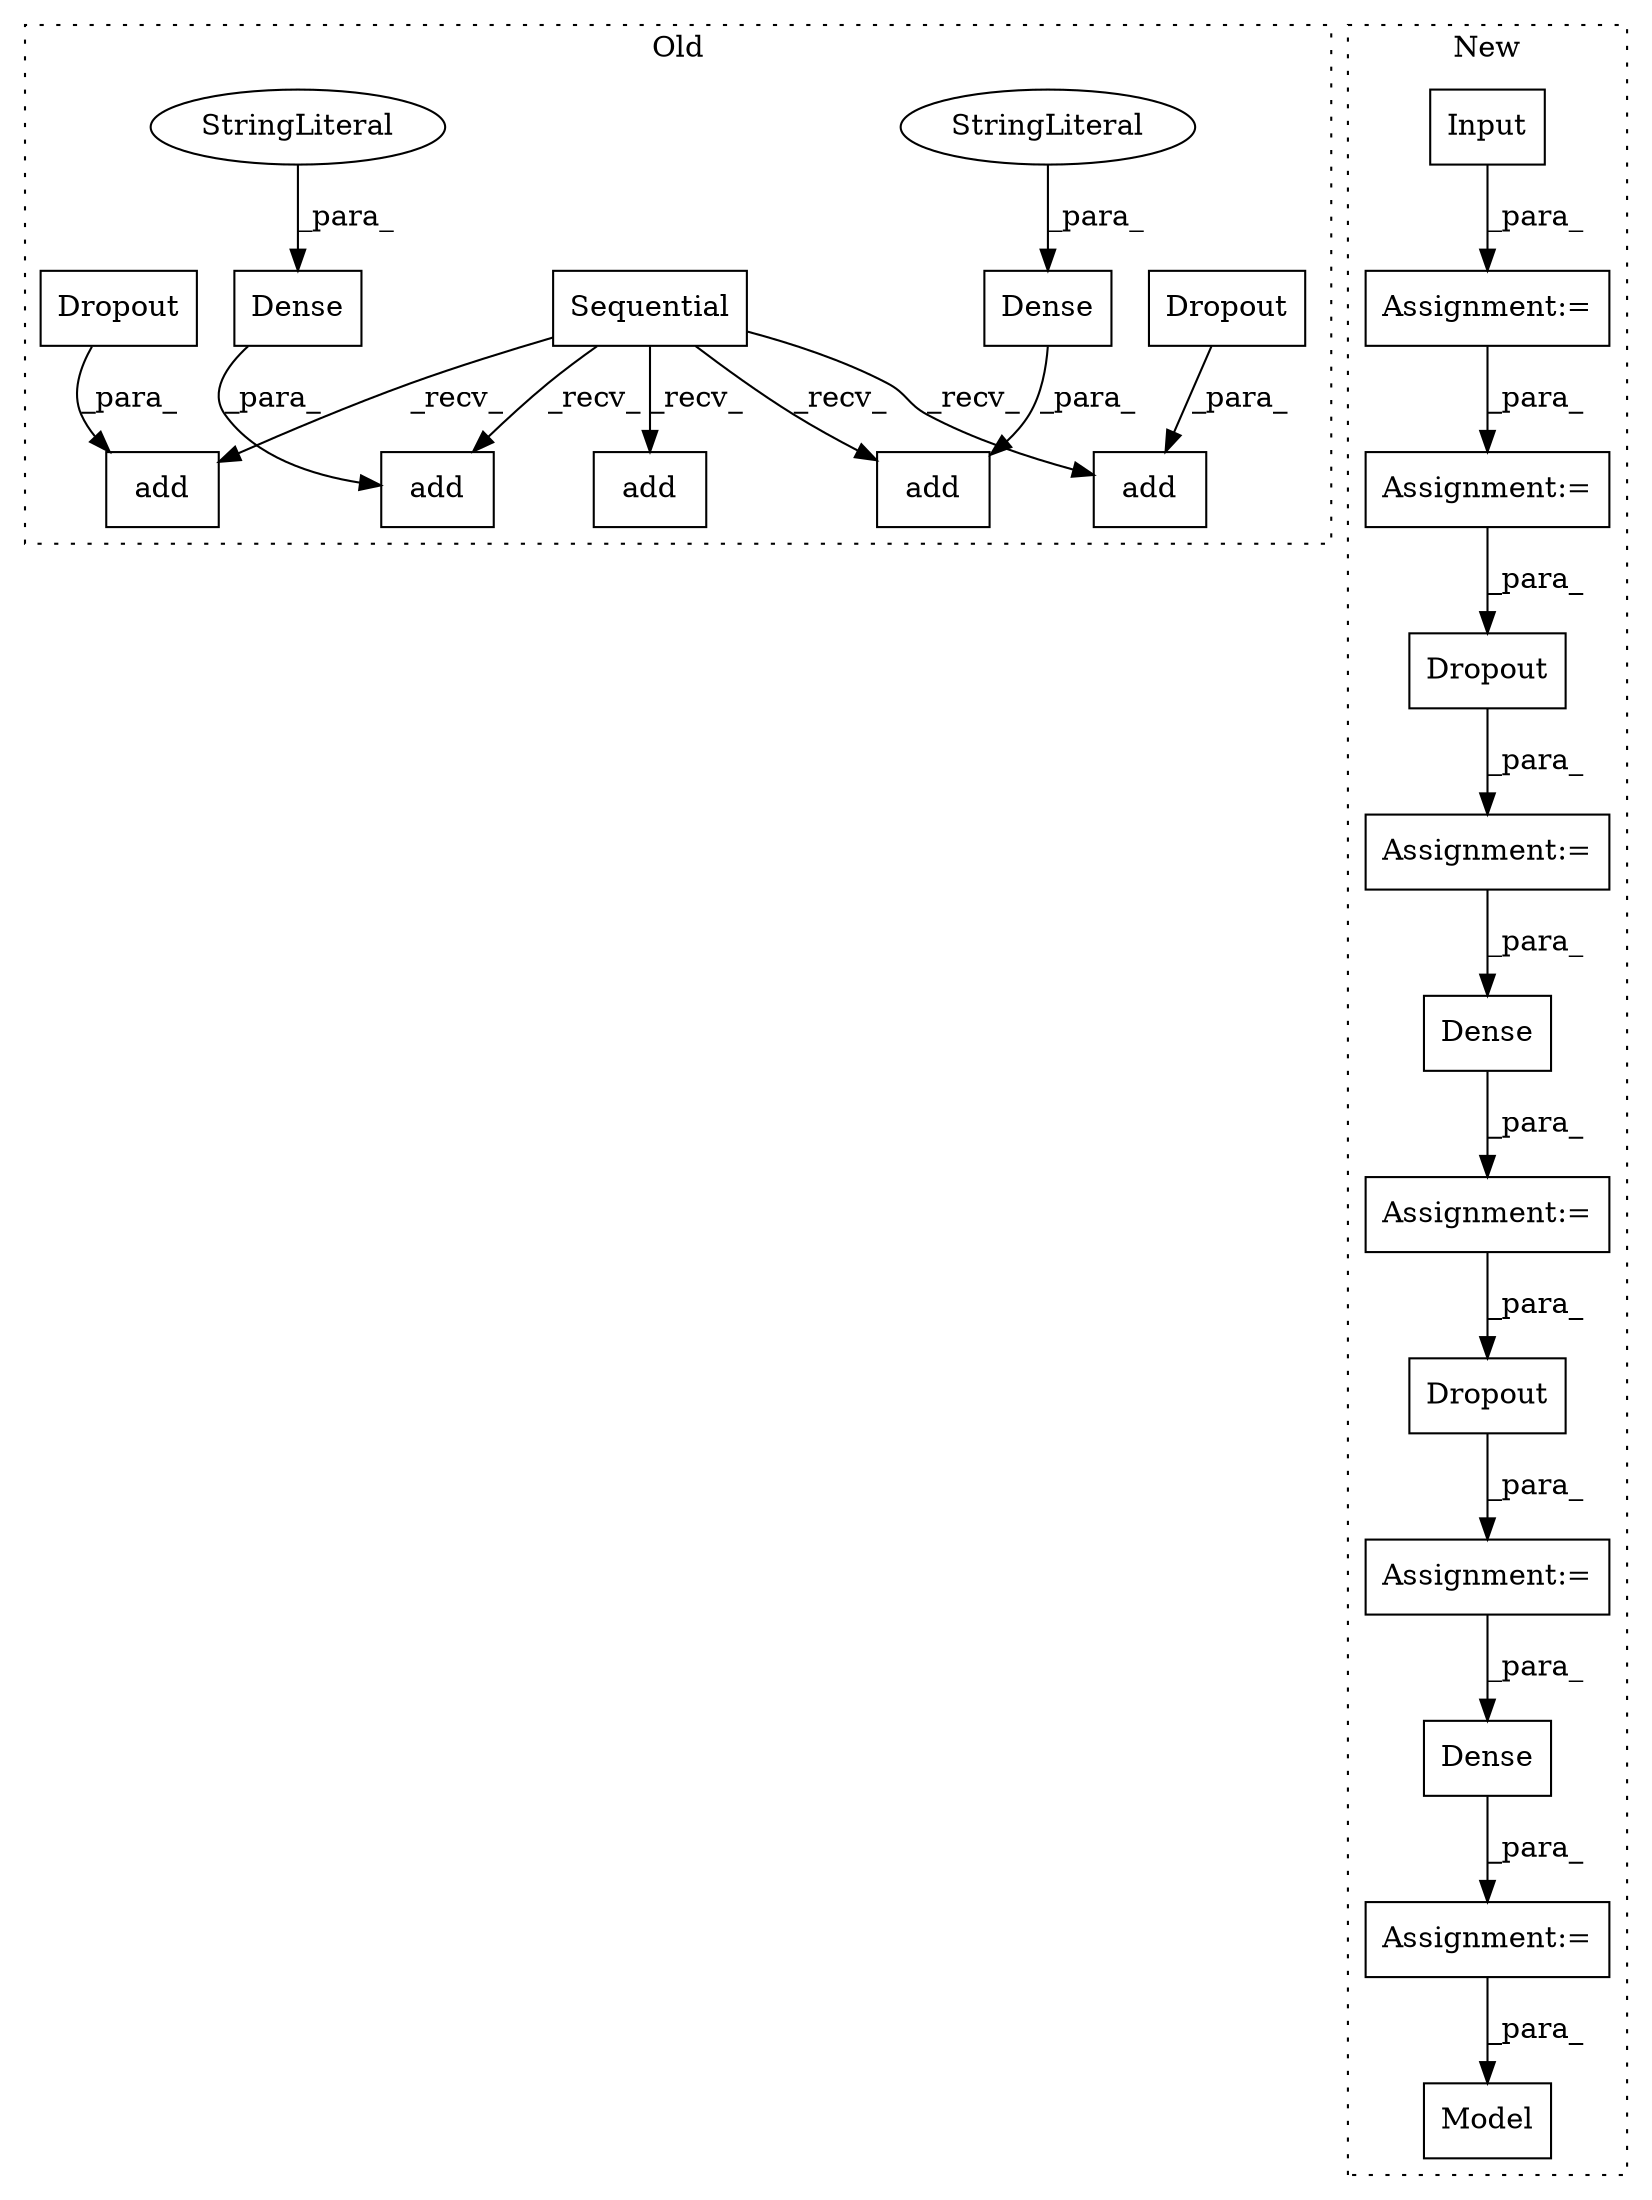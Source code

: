 digraph G {
subgraph cluster0 {
1 [label="Dense" a="32" s="2112,2128" l="6,1" shape="box"];
3 [label="add" a="32" s="2108,2129" l="4,1" shape="box"];
4 [label="StringLiteral" a="45" s="2122" l="6" shape="ellipse"];
7 [label="Sequential" a="32" s="1761" l="12" shape="box"];
10 [label="add" a="32" s="2171,2206" l="4,1" shape="box"];
11 [label="Dense" a="32" s="2175,2205" l="6,1" shape="box"];
12 [label="add" a="32" s="2142,2158" l="4,1" shape="box"];
13 [label="Dropout" a="32" s="2146,2157" l="8,1" shape="box"];
14 [label="StringLiteral" a="45" s="2196" l="9" shape="ellipse"];
19 [label="add" a="32" s="2052,2069" l="4,1" shape="box"];
20 [label="Dropout" a="32" s="2056,2068" l="8,1" shape="box"];
21 [label="add" a="32" s="1953,1998" l="4,1" shape="box"];
label = "Old";
style="dotted";
}
subgraph cluster1 {
2 [label="Model" a="32" s="2571,2603" l="6,1" shape="box"];
5 [label="Input" a="32" s="2018,2040" l="6,1" shape="box"];
6 [label="Dense" a="32" s="2539,2558" l="6,1" shape="box"];
8 [label="Dropout" a="32" s="2497,2518" l="8,1" shape="box"];
9 [label="Dense" a="32" s="2457,2476" l="6,1" shape="box"];
15 [label="Assignment:=" a="7" s="2456" l="1" shape="box"];
16 [label="Assignment:=" a="7" s="2496" l="1" shape="box"];
17 [label="Assignment:=" a="7" s="2538" l="1" shape="box"];
18 [label="Assignment:=" a="7" s="2060" l="1" shape="box"];
22 [label="Assignment:=" a="7" s="2372" l="1" shape="box"];
23 [label="Assignment:=" a="7" s="2196" l="1" shape="box"];
24 [label="Dropout" a="32" s="2373,2394" l="8,1" shape="box"];
label = "New";
style="dotted";
}
1 -> 3 [label="_para_"];
4 -> 1 [label="_para_"];
5 -> 18 [label="_para_"];
6 -> 17 [label="_para_"];
7 -> 19 [label="_recv_"];
7 -> 12 [label="_recv_"];
7 -> 3 [label="_recv_"];
7 -> 10 [label="_recv_"];
7 -> 21 [label="_recv_"];
8 -> 16 [label="_para_"];
9 -> 15 [label="_para_"];
11 -> 10 [label="_para_"];
13 -> 12 [label="_para_"];
14 -> 11 [label="_para_"];
15 -> 8 [label="_para_"];
16 -> 6 [label="_para_"];
17 -> 2 [label="_para_"];
18 -> 23 [label="_para_"];
20 -> 19 [label="_para_"];
22 -> 9 [label="_para_"];
23 -> 24 [label="_para_"];
24 -> 22 [label="_para_"];
}